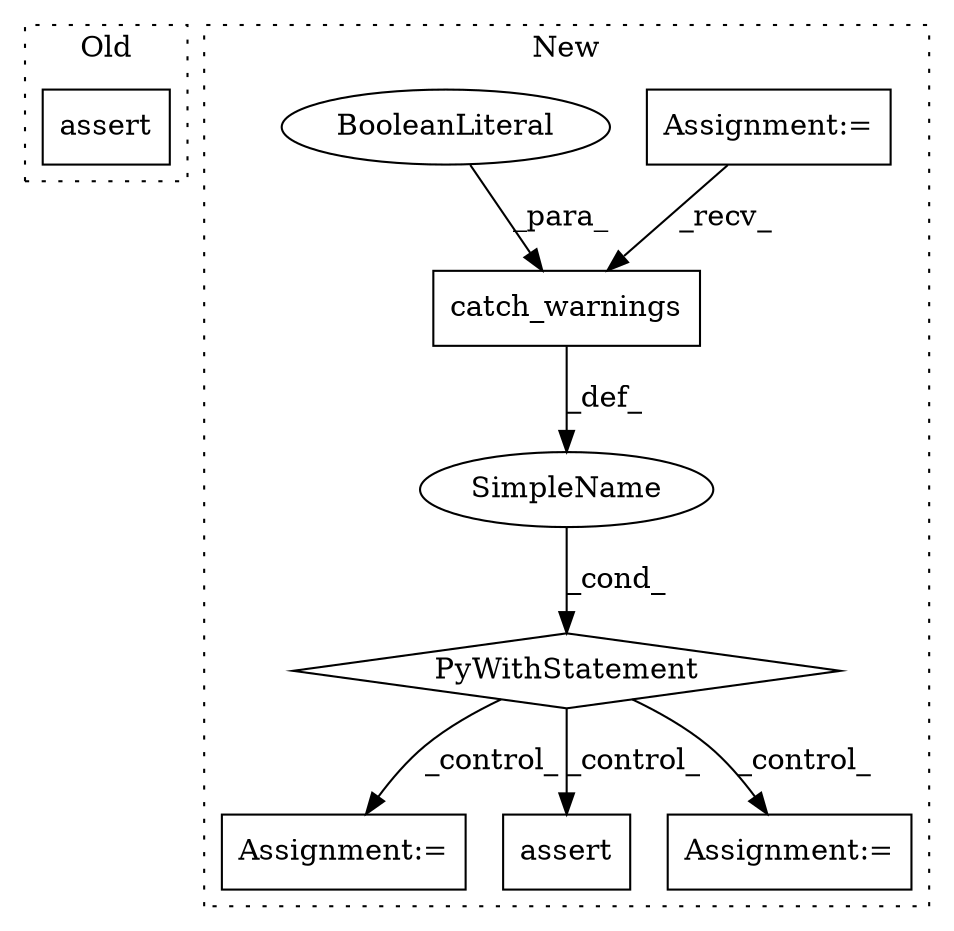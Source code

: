 digraph G {
subgraph cluster0 {
1 [label="assert" a="32" s="14085,14131" l="20,1" shape="box"];
label = "Old";
style="dotted";
}
subgraph cluster1 {
2 [label="catch_warnings" a="32" s="14386,14405" l="15,1" shape="box"];
3 [label="PyWithStatement" a="104" s="14367,14406" l="10,2" shape="diamond"];
4 [label="Assignment:=" a="7" s="13314" l="8" shape="box"];
5 [label="SimpleName" a="42" s="" l="" shape="ellipse"];
6 [label="Assignment:=" a="7" s="14593,14681" l="57,2" shape="box"];
7 [label="BooleanLiteral" a="9" s="14401" l="4" shape="ellipse"];
8 [label="assert" a="32" s="14563,14584" l="13,1" shape="box"];
9 [label="Assignment:=" a="7" s="14453" l="1" shape="box"];
label = "New";
style="dotted";
}
2 -> 5 [label="_def_"];
3 -> 6 [label="_control_"];
3 -> 9 [label="_control_"];
3 -> 8 [label="_control_"];
4 -> 2 [label="_recv_"];
5 -> 3 [label="_cond_"];
7 -> 2 [label="_para_"];
}